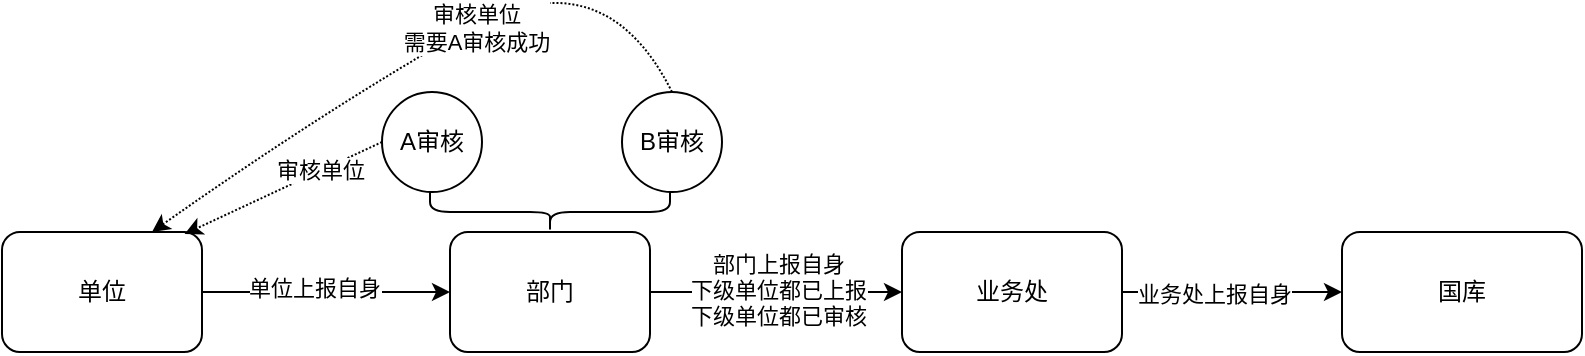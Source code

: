 <mxfile version="24.7.17">
  <diagram name="第 1 页" id="YAWdD8OelZl-0ysux_Oy">
    <mxGraphModel dx="1302" dy="704" grid="1" gridSize="10" guides="1" tooltips="1" connect="1" arrows="1" fold="1" page="1" pageScale="1" pageWidth="827" pageHeight="1169" math="0" shadow="0">
      <root>
        <mxCell id="0" />
        <mxCell id="1" parent="0" />
        <mxCell id="zu7yAgM1czK31J3Mpzon-1" value="单位" style="rounded=1;whiteSpace=wrap;html=1;" vertex="1" parent="1">
          <mxGeometry x="140" y="780" width="100" height="60" as="geometry" />
        </mxCell>
        <mxCell id="zu7yAgM1czK31J3Mpzon-4" value="部门" style="rounded=1;whiteSpace=wrap;html=1;" vertex="1" parent="1">
          <mxGeometry x="364" y="780" width="100" height="60" as="geometry" />
        </mxCell>
        <mxCell id="zu7yAgM1czK31J3Mpzon-7" value="业务处" style="rounded=1;whiteSpace=wrap;html=1;" vertex="1" parent="1">
          <mxGeometry x="590" y="780" width="110" height="60" as="geometry" />
        </mxCell>
        <mxCell id="zu7yAgM1czK31J3Mpzon-8" value="国库" style="rounded=1;whiteSpace=wrap;html=1;" vertex="1" parent="1">
          <mxGeometry x="810" y="780" width="120" height="60" as="geometry" />
        </mxCell>
        <mxCell id="zu7yAgM1czK31J3Mpzon-22" value="A审核" style="ellipse;whiteSpace=wrap;html=1;aspect=fixed;" vertex="1" parent="1">
          <mxGeometry x="330" y="710" width="50" height="50" as="geometry" />
        </mxCell>
        <mxCell id="zu7yAgM1czK31J3Mpzon-24" value="B审核" style="ellipse;whiteSpace=wrap;html=1;aspect=fixed;" vertex="1" parent="1">
          <mxGeometry x="450" y="710" width="50" height="50" as="geometry" />
        </mxCell>
        <mxCell id="zu7yAgM1czK31J3Mpzon-25" value="" style="endArrow=classic;html=1;rounded=0;exitX=1;exitY=0.5;exitDx=0;exitDy=0;entryX=0;entryY=0.5;entryDx=0;entryDy=0;" edge="1" parent="1" source="zu7yAgM1czK31J3Mpzon-1" target="zu7yAgM1czK31J3Mpzon-4">
          <mxGeometry width="50" height="50" relative="1" as="geometry">
            <mxPoint x="140" y="790" as="sourcePoint" />
            <mxPoint x="270" y="770" as="targetPoint" />
          </mxGeometry>
        </mxCell>
        <mxCell id="zu7yAgM1czK31J3Mpzon-30" value="单位上报自身" style="edgeLabel;html=1;align=center;verticalAlign=middle;resizable=0;points=[];" vertex="1" connectable="0" parent="zu7yAgM1czK31J3Mpzon-25">
          <mxGeometry x="-0.106" y="2" relative="1" as="geometry">
            <mxPoint as="offset" />
          </mxGeometry>
        </mxCell>
        <mxCell id="zu7yAgM1czK31J3Mpzon-33" value="" style="endArrow=classic;html=1;rounded=0;exitX=1;exitY=0.5;exitDx=0;exitDy=0;entryX=0;entryY=0.5;entryDx=0;entryDy=0;" edge="1" parent="1" source="zu7yAgM1czK31J3Mpzon-4" target="zu7yAgM1czK31J3Mpzon-7">
          <mxGeometry width="50" height="50" relative="1" as="geometry">
            <mxPoint x="490" y="820" as="sourcePoint" />
            <mxPoint x="540" y="770" as="targetPoint" />
          </mxGeometry>
        </mxCell>
        <mxCell id="zu7yAgM1czK31J3Mpzon-34" value="部门上报自身&lt;div&gt;下级单位都已上报&lt;/div&gt;&lt;div&gt;下级单位都已审核&lt;/div&gt;" style="edgeLabel;html=1;align=center;verticalAlign=middle;resizable=0;points=[];" vertex="1" connectable="0" parent="zu7yAgM1czK31J3Mpzon-33">
          <mxGeometry x="0.018" y="1" relative="1" as="geometry">
            <mxPoint as="offset" />
          </mxGeometry>
        </mxCell>
        <mxCell id="zu7yAgM1czK31J3Mpzon-35" value="" style="shape=curlyBracket;whiteSpace=wrap;html=1;rounded=1;flipH=1;labelPosition=right;verticalLabelPosition=middle;align=left;verticalAlign=middle;size=0.5;rotation=90;" vertex="1" parent="1">
          <mxGeometry x="404" y="710" width="20" height="120" as="geometry" />
        </mxCell>
        <mxCell id="zu7yAgM1czK31J3Mpzon-38" value="" style="endArrow=classic;html=1;rounded=0;exitX=0;exitY=0.5;exitDx=0;exitDy=0;entryX=0.913;entryY=0.017;entryDx=0;entryDy=0;entryPerimeter=0;dashed=1;dashPattern=1 1;" edge="1" parent="1" source="zu7yAgM1czK31J3Mpzon-22" target="zu7yAgM1czK31J3Mpzon-1">
          <mxGeometry width="50" height="50" relative="1" as="geometry">
            <mxPoint x="250" y="750" as="sourcePoint" />
            <mxPoint x="300" y="700" as="targetPoint" />
          </mxGeometry>
        </mxCell>
        <mxCell id="zu7yAgM1czK31J3Mpzon-41" value="审核单位" style="edgeLabel;html=1;align=center;verticalAlign=middle;resizable=0;points=[];" vertex="1" connectable="0" parent="zu7yAgM1czK31J3Mpzon-38">
          <mxGeometry x="-0.379" y="-1" relative="1" as="geometry">
            <mxPoint as="offset" />
          </mxGeometry>
        </mxCell>
        <mxCell id="zu7yAgM1czK31J3Mpzon-40" value="" style="curved=1;endArrow=classic;html=1;rounded=0;exitX=0.5;exitY=0;exitDx=0;exitDy=0;entryX=0.75;entryY=0;entryDx=0;entryDy=0;dashed=1;dashPattern=1 1;" edge="1" parent="1" source="zu7yAgM1czK31J3Mpzon-24" target="zu7yAgM1czK31J3Mpzon-1">
          <mxGeometry width="50" height="50" relative="1" as="geometry">
            <mxPoint x="390" y="640" as="sourcePoint" />
            <mxPoint x="440" y="590" as="targetPoint" />
            <Array as="points">
              <mxPoint x="440" y="640" />
              <mxPoint x="300" y="720" />
            </Array>
          </mxGeometry>
        </mxCell>
        <mxCell id="zu7yAgM1czK31J3Mpzon-48" value="审核单位&lt;div&gt;需要A审核成功&lt;/div&gt;" style="edgeLabel;html=1;align=center;verticalAlign=middle;resizable=0;points=[];" vertex="1" connectable="0" parent="zu7yAgM1czK31J3Mpzon-40">
          <mxGeometry x="-0.115" y="1" relative="1" as="geometry">
            <mxPoint as="offset" />
          </mxGeometry>
        </mxCell>
        <mxCell id="zu7yAgM1czK31J3Mpzon-49" value="" style="endArrow=classic;html=1;rounded=0;entryX=0;entryY=0.5;entryDx=0;entryDy=0;exitX=1;exitY=0.5;exitDx=0;exitDy=0;" edge="1" parent="1" source="zu7yAgM1czK31J3Mpzon-7" target="zu7yAgM1czK31J3Mpzon-8">
          <mxGeometry width="50" height="50" relative="1" as="geometry">
            <mxPoint x="700" y="820" as="sourcePoint" />
            <mxPoint x="750" y="770" as="targetPoint" />
          </mxGeometry>
        </mxCell>
        <mxCell id="zu7yAgM1czK31J3Mpzon-50" value="业务处上报自身" style="edgeLabel;html=1;align=center;verticalAlign=middle;resizable=0;points=[];" vertex="1" connectable="0" parent="zu7yAgM1czK31J3Mpzon-49">
          <mxGeometry x="-0.17" y="-1" relative="1" as="geometry">
            <mxPoint as="offset" />
          </mxGeometry>
        </mxCell>
      </root>
    </mxGraphModel>
  </diagram>
</mxfile>
